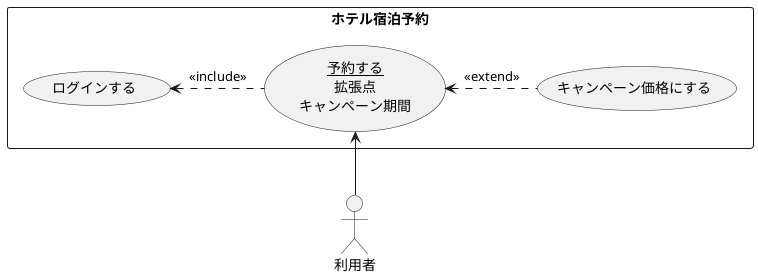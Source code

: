 @startuml
actor 利用者
rectangle ホテル宿泊予約 {
usecase ログインする
usecase キャンペーン価格にする
usecase (<u>予約する</u>\n拡張点\nキャンペーン期間) as input
}
input <-- 利用者
ログインする <. input : << include >>
input <. (キャンペーン価格にする) : <<extend>>
@enduml
